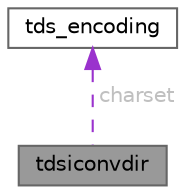 digraph "tdsiconvdir"
{
 // LATEX_PDF_SIZE
  bgcolor="transparent";
  edge [fontname=Helvetica,fontsize=10,labelfontname=Helvetica,labelfontsize=10];
  node [fontname=Helvetica,fontsize=10,shape=box,height=0.2,width=0.4];
  Node1 [id="Node000001",label="tdsiconvdir",height=0.2,width=0.4,color="gray40", fillcolor="grey60", style="filled", fontcolor="black",tooltip=" "];
  Node2 -> Node1 [id="edge1_Node000001_Node000002",dir="back",color="darkorchid3",style="dashed",tooltip=" ",label=" charset",fontcolor="grey" ];
  Node2 [id="Node000002",label="tds_encoding",height=0.2,width=0.4,color="gray40", fillcolor="white", style="filled",URL="$a01238.html",tooltip="Information relevant to libiconv."];
}
